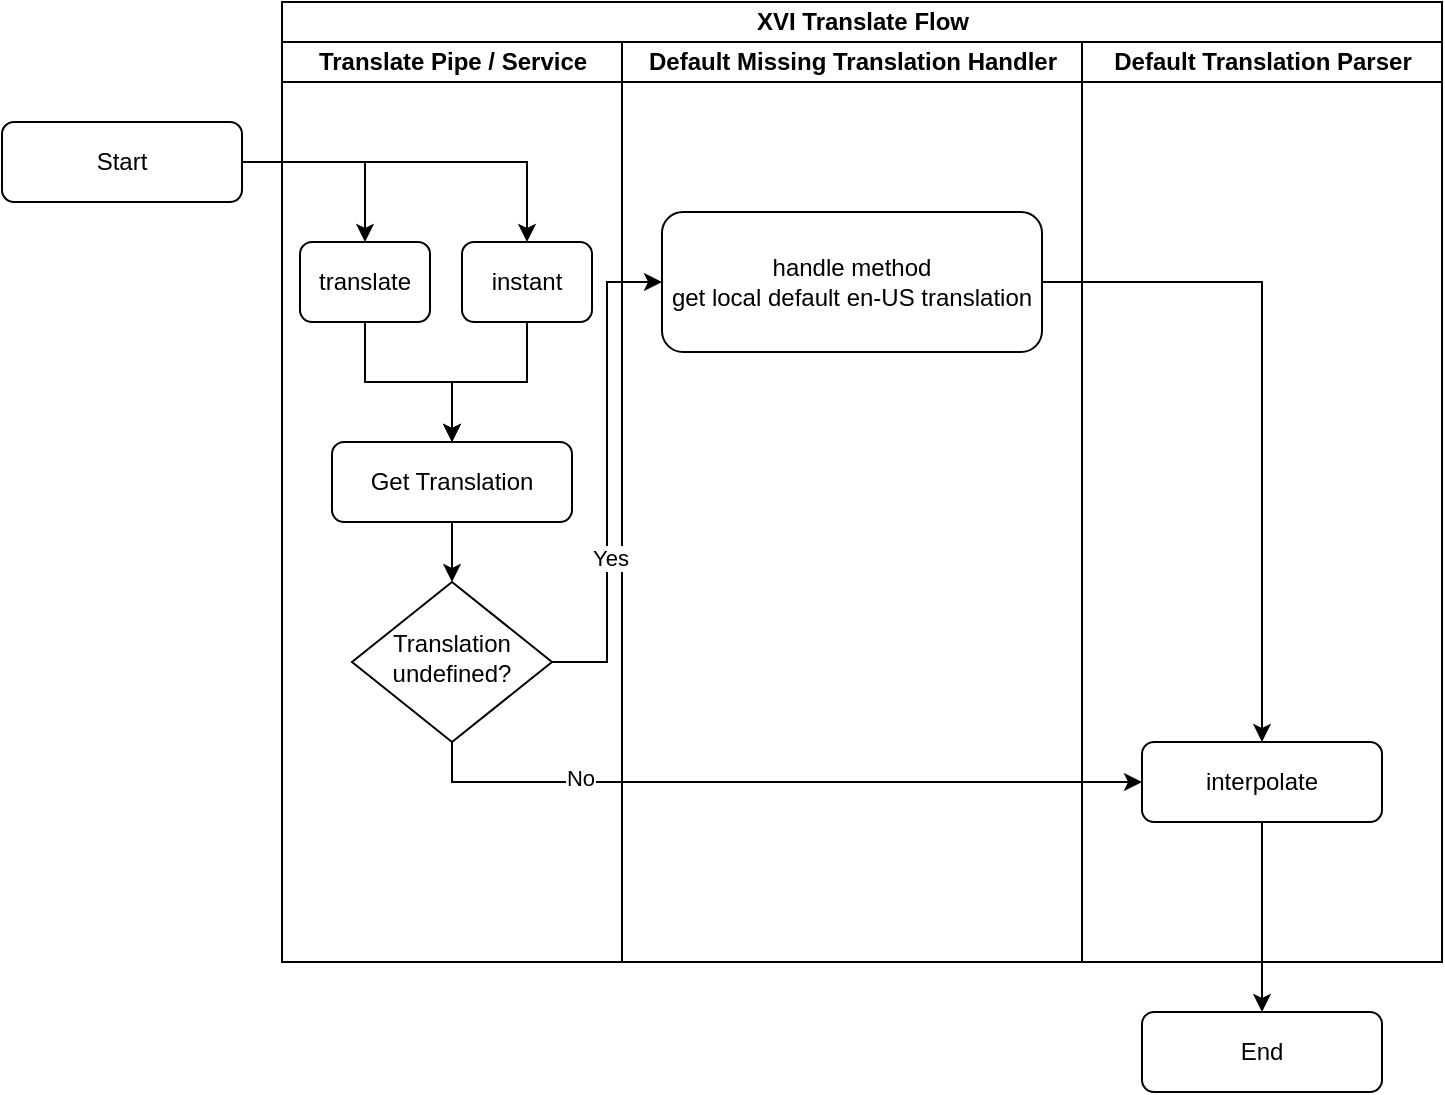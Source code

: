 <mxfile version="28.0.4">
  <diagram id="C5RBs43oDa-KdzZeNtuy" name="Page-1">
    <mxGraphModel dx="705" dy="403" grid="1" gridSize="10" guides="1" tooltips="1" connect="1" arrows="1" fold="1" page="1" pageScale="1" pageWidth="827" pageHeight="1169" math="0" shadow="0">
      <root>
        <mxCell id="WIyWlLk6GJQsqaUBKTNV-0" />
        <mxCell id="WIyWlLk6GJQsqaUBKTNV-1" parent="WIyWlLk6GJQsqaUBKTNV-0" />
        <mxCell id="BL6Vwje-RZ1VT4TPuW7h-0" value="XVI Translate Flow" style="swimlane;childLayout=stackLayout;resizeParent=1;resizeParentMax=0;startSize=20;html=1;" vertex="1" parent="WIyWlLk6GJQsqaUBKTNV-1">
          <mxGeometry x="340.0" y="60" width="580" height="480" as="geometry" />
        </mxCell>
        <mxCell id="BL6Vwje-RZ1VT4TPuW7h-1" value="Translate Pipe / Service" style="swimlane;startSize=20;html=1;" vertex="1" parent="BL6Vwje-RZ1VT4TPuW7h-0">
          <mxGeometry y="20" width="170" height="460" as="geometry" />
        </mxCell>
        <mxCell id="BL6Vwje-RZ1VT4TPuW7h-12" style="edgeStyle=orthogonalEdgeStyle;rounded=0;orthogonalLoop=1;jettySize=auto;html=1;exitX=0.5;exitY=1;exitDx=0;exitDy=0;entryX=0.5;entryY=0;entryDx=0;entryDy=0;" edge="1" parent="BL6Vwje-RZ1VT4TPuW7h-1" source="BL6Vwje-RZ1VT4TPuW7h-5" target="BL6Vwje-RZ1VT4TPuW7h-11">
          <mxGeometry relative="1" as="geometry" />
        </mxCell>
        <mxCell id="BL6Vwje-RZ1VT4TPuW7h-5" value="translate" style="rounded=1;whiteSpace=wrap;html=1;fontSize=12;glass=0;strokeWidth=1;shadow=0;" vertex="1" parent="BL6Vwje-RZ1VT4TPuW7h-1">
          <mxGeometry x="9" y="100" width="65" height="40" as="geometry" />
        </mxCell>
        <mxCell id="BL6Vwje-RZ1VT4TPuW7h-13" style="edgeStyle=orthogonalEdgeStyle;rounded=0;orthogonalLoop=1;jettySize=auto;html=1;exitX=0.5;exitY=1;exitDx=0;exitDy=0;entryX=0.5;entryY=0;entryDx=0;entryDy=0;" edge="1" parent="BL6Vwje-RZ1VT4TPuW7h-1" source="BL6Vwje-RZ1VT4TPuW7h-6" target="BL6Vwje-RZ1VT4TPuW7h-11">
          <mxGeometry relative="1" as="geometry">
            <mxPoint x="160.0" y="180" as="targetPoint" />
          </mxGeometry>
        </mxCell>
        <mxCell id="BL6Vwje-RZ1VT4TPuW7h-6" value="instant" style="rounded=1;whiteSpace=wrap;html=1;fontSize=12;glass=0;strokeWidth=1;shadow=0;" vertex="1" parent="BL6Vwje-RZ1VT4TPuW7h-1">
          <mxGeometry x="90.0" y="100" width="65" height="40" as="geometry" />
        </mxCell>
        <mxCell id="BL6Vwje-RZ1VT4TPuW7h-15" style="edgeStyle=orthogonalEdgeStyle;rounded=0;orthogonalLoop=1;jettySize=auto;html=1;exitX=0.5;exitY=1;exitDx=0;exitDy=0;" edge="1" parent="BL6Vwje-RZ1VT4TPuW7h-1" source="BL6Vwje-RZ1VT4TPuW7h-11" target="BL6Vwje-RZ1VT4TPuW7h-14">
          <mxGeometry relative="1" as="geometry" />
        </mxCell>
        <mxCell id="BL6Vwje-RZ1VT4TPuW7h-11" value="Get Translation" style="rounded=1;whiteSpace=wrap;html=1;fontSize=12;glass=0;strokeWidth=1;shadow=0;" vertex="1" parent="BL6Vwje-RZ1VT4TPuW7h-1">
          <mxGeometry x="25.0" y="200" width="120" height="40" as="geometry" />
        </mxCell>
        <mxCell id="BL6Vwje-RZ1VT4TPuW7h-14" value="Translation undefined?" style="rhombus;whiteSpace=wrap;html=1;shadow=0;fontFamily=Helvetica;fontSize=12;align=center;strokeWidth=1;spacing=6;spacingTop=-4;" vertex="1" parent="BL6Vwje-RZ1VT4TPuW7h-1">
          <mxGeometry x="35.0" y="270" width="100" height="80" as="geometry" />
        </mxCell>
        <mxCell id="BL6Vwje-RZ1VT4TPuW7h-10" value="Default Missing Translation Handler" style="swimlane;startSize=20;html=1;" vertex="1" parent="BL6Vwje-RZ1VT4TPuW7h-0">
          <mxGeometry x="170" y="20" width="230" height="460" as="geometry" />
        </mxCell>
        <mxCell id="BL6Vwje-RZ1VT4TPuW7h-16" value="handle method&lt;div&gt;get local default en-US translation&lt;/div&gt;" style="rounded=1;whiteSpace=wrap;html=1;fontSize=12;glass=0;strokeWidth=1;shadow=0;" vertex="1" parent="BL6Vwje-RZ1VT4TPuW7h-10">
          <mxGeometry x="20" y="85" width="190" height="70" as="geometry" />
        </mxCell>
        <mxCell id="BL6Vwje-RZ1VT4TPuW7h-9" value="Default Translation Parser" style="swimlane;startSize=20;html=1;" vertex="1" parent="BL6Vwje-RZ1VT4TPuW7h-0">
          <mxGeometry x="400" y="20" width="180" height="460" as="geometry" />
        </mxCell>
        <mxCell id="BL6Vwje-RZ1VT4TPuW7h-22" value="interpolate" style="rounded=1;whiteSpace=wrap;html=1;fontSize=12;glass=0;strokeWidth=1;shadow=0;" vertex="1" parent="BL6Vwje-RZ1VT4TPuW7h-9">
          <mxGeometry x="30.0" y="350" width="120" height="40" as="geometry" />
        </mxCell>
        <mxCell id="BL6Vwje-RZ1VT4TPuW7h-17" style="edgeStyle=orthogonalEdgeStyle;rounded=0;orthogonalLoop=1;jettySize=auto;html=1;exitX=1;exitY=0.5;exitDx=0;exitDy=0;entryX=0;entryY=0.5;entryDx=0;entryDy=0;" edge="1" parent="BL6Vwje-RZ1VT4TPuW7h-0" source="BL6Vwje-RZ1VT4TPuW7h-14" target="BL6Vwje-RZ1VT4TPuW7h-16">
          <mxGeometry relative="1" as="geometry" />
        </mxCell>
        <mxCell id="BL6Vwje-RZ1VT4TPuW7h-18" value="Yes" style="edgeLabel;html=1;align=center;verticalAlign=middle;resizable=0;points=[];" vertex="1" connectable="0" parent="BL6Vwje-RZ1VT4TPuW7h-17">
          <mxGeometry x="-0.353" y="-1" relative="1" as="geometry">
            <mxPoint as="offset" />
          </mxGeometry>
        </mxCell>
        <mxCell id="BL6Vwje-RZ1VT4TPuW7h-20" style="edgeStyle=orthogonalEdgeStyle;rounded=0;orthogonalLoop=1;jettySize=auto;html=1;exitX=0.5;exitY=1;exitDx=0;exitDy=0;entryX=0;entryY=0.5;entryDx=0;entryDy=0;" edge="1" parent="BL6Vwje-RZ1VT4TPuW7h-0" source="BL6Vwje-RZ1VT4TPuW7h-14" target="BL6Vwje-RZ1VT4TPuW7h-22">
          <mxGeometry relative="1" as="geometry">
            <mxPoint x="430.0" y="390" as="targetPoint" />
            <Array as="points">
              <mxPoint x="85" y="390" />
            </Array>
          </mxGeometry>
        </mxCell>
        <mxCell id="BL6Vwje-RZ1VT4TPuW7h-23" value="No" style="edgeLabel;html=1;align=center;verticalAlign=middle;resizable=0;points=[];" vertex="1" connectable="0" parent="BL6Vwje-RZ1VT4TPuW7h-20">
          <mxGeometry x="-0.541" y="2" relative="1" as="geometry">
            <mxPoint as="offset" />
          </mxGeometry>
        </mxCell>
        <mxCell id="BL6Vwje-RZ1VT4TPuW7h-24" style="edgeStyle=orthogonalEdgeStyle;rounded=0;orthogonalLoop=1;jettySize=auto;html=1;exitX=1;exitY=0.5;exitDx=0;exitDy=0;entryX=0.5;entryY=0;entryDx=0;entryDy=0;" edge="1" parent="BL6Vwje-RZ1VT4TPuW7h-0" source="BL6Vwje-RZ1VT4TPuW7h-16" target="BL6Vwje-RZ1VT4TPuW7h-22">
          <mxGeometry relative="1" as="geometry" />
        </mxCell>
        <mxCell id="BL6Vwje-RZ1VT4TPuW7h-7" style="edgeStyle=orthogonalEdgeStyle;rounded=0;orthogonalLoop=1;jettySize=auto;html=1;exitX=1;exitY=0.5;exitDx=0;exitDy=0;entryX=0.5;entryY=0;entryDx=0;entryDy=0;" edge="1" parent="WIyWlLk6GJQsqaUBKTNV-1" source="BL6Vwje-RZ1VT4TPuW7h-4" target="BL6Vwje-RZ1VT4TPuW7h-5">
          <mxGeometry relative="1" as="geometry" />
        </mxCell>
        <mxCell id="BL6Vwje-RZ1VT4TPuW7h-8" style="edgeStyle=orthogonalEdgeStyle;rounded=0;orthogonalLoop=1;jettySize=auto;html=1;entryX=0.5;entryY=0;entryDx=0;entryDy=0;" edge="1" parent="WIyWlLk6GJQsqaUBKTNV-1" source="BL6Vwje-RZ1VT4TPuW7h-4" target="BL6Vwje-RZ1VT4TPuW7h-6">
          <mxGeometry relative="1" as="geometry" />
        </mxCell>
        <mxCell id="BL6Vwje-RZ1VT4TPuW7h-4" value="Start" style="rounded=1;whiteSpace=wrap;html=1;fontSize=12;glass=0;strokeWidth=1;shadow=0;" vertex="1" parent="WIyWlLk6GJQsqaUBKTNV-1">
          <mxGeometry x="200" y="120" width="120" height="40" as="geometry" />
        </mxCell>
        <mxCell id="BL6Vwje-RZ1VT4TPuW7h-25" value="End" style="rounded=1;whiteSpace=wrap;html=1;fontSize=12;glass=0;strokeWidth=1;shadow=0;" vertex="1" parent="WIyWlLk6GJQsqaUBKTNV-1">
          <mxGeometry x="770" y="565" width="120" height="40" as="geometry" />
        </mxCell>
        <mxCell id="BL6Vwje-RZ1VT4TPuW7h-26" style="edgeStyle=orthogonalEdgeStyle;rounded=0;orthogonalLoop=1;jettySize=auto;html=1;exitX=0.5;exitY=1;exitDx=0;exitDy=0;" edge="1" parent="WIyWlLk6GJQsqaUBKTNV-1" source="BL6Vwje-RZ1VT4TPuW7h-22" target="BL6Vwje-RZ1VT4TPuW7h-25">
          <mxGeometry relative="1" as="geometry" />
        </mxCell>
      </root>
    </mxGraphModel>
  </diagram>
</mxfile>
